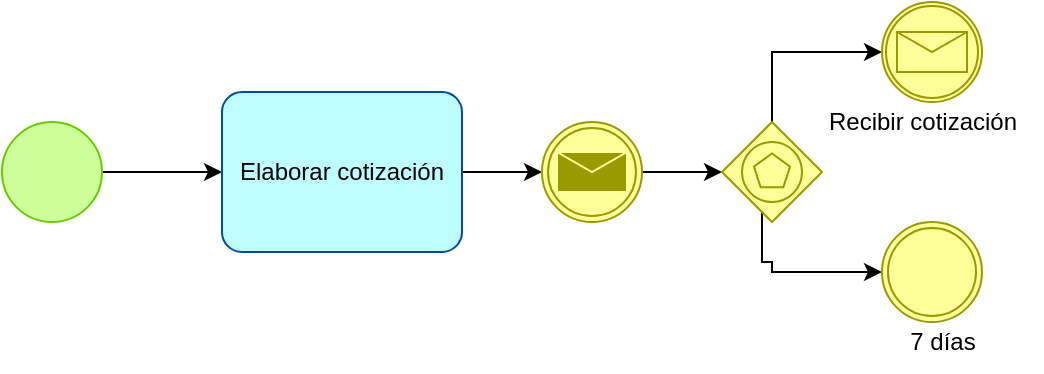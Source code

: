 <mxfile version="20.8.16" type="device"><diagram name="Page-1" id="sKmfst0jwgU7ACIKxavW"><mxGraphModel dx="1122" dy="688" grid="1" gridSize="10" guides="1" tooltips="1" connect="1" arrows="1" fold="1" page="1" pageScale="1" pageWidth="850" pageHeight="1100" math="0" shadow="0"><root><mxCell id="0"/><mxCell id="1" parent="0"/><mxCell id="YgLQtzVL5zIEviv3QV4a-3" style="edgeStyle=orthogonalEdgeStyle;rounded=0;orthogonalLoop=1;jettySize=auto;html=1;entryX=0;entryY=0.5;entryDx=0;entryDy=0;entryPerimeter=0;" edge="1" parent="1" source="YgLQtzVL5zIEviv3QV4a-1" target="YgLQtzVL5zIEviv3QV4a-2"><mxGeometry relative="1" as="geometry"/></mxCell><mxCell id="YgLQtzVL5zIEviv3QV4a-1" value="" style="points=[[0.145,0.145,0],[0.5,0,0],[0.855,0.145,0],[1,0.5,0],[0.855,0.855,0],[0.5,1,0],[0.145,0.855,0],[0,0.5,0]];shape=mxgraph.bpmn.event;html=1;verticalLabelPosition=bottom;labelBackgroundColor=#ffffff;verticalAlign=top;align=center;perimeter=ellipsePerimeter;outlineConnect=0;aspect=fixed;outline=standard;symbol=general;strokeColor=#66CC00;fillColor=#CCFF99;" vertex="1" parent="1"><mxGeometry x="40" y="180" width="50" height="50" as="geometry"/></mxCell><mxCell id="YgLQtzVL5zIEviv3QV4a-5" style="edgeStyle=orthogonalEdgeStyle;rounded=0;orthogonalLoop=1;jettySize=auto;html=1;entryX=0;entryY=0.5;entryDx=0;entryDy=0;entryPerimeter=0;" edge="1" parent="1" source="YgLQtzVL5zIEviv3QV4a-2"><mxGeometry relative="1" as="geometry"><mxPoint x="310" y="205" as="targetPoint"/></mxGeometry></mxCell><mxCell id="YgLQtzVL5zIEviv3QV4a-2" value="Elaborar cotización" style="points=[[0.25,0,0],[0.5,0,0],[0.75,0,0],[1,0.25,0],[1,0.5,0],[1,0.75,0],[0.75,1,0],[0.5,1,0],[0.25,1,0],[0,0.75,0],[0,0.5,0],[0,0.25,0]];shape=mxgraph.bpmn.task;whiteSpace=wrap;rectStyle=rounded;size=10;html=1;taskMarker=abstract;strokeColor=#004C99;fillColor=#BDFDFF;" vertex="1" parent="1"><mxGeometry x="150" y="165" width="120" height="80" as="geometry"/></mxCell><mxCell id="YgLQtzVL5zIEviv3QV4a-23" style="edgeStyle=orthogonalEdgeStyle;rounded=0;orthogonalLoop=1;jettySize=auto;html=1;entryX=0;entryY=0.5;entryDx=0;entryDy=0;entryPerimeter=0;" edge="1" parent="1" source="YgLQtzVL5zIEviv3QV4a-20" target="YgLQtzVL5zIEviv3QV4a-21"><mxGeometry relative="1" as="geometry"/></mxCell><mxCell id="YgLQtzVL5zIEviv3QV4a-20" value="" style="points=[[0.145,0.145,0],[0.5,0,0],[0.855,0.145,0],[1,0.5,0],[0.855,0.855,0],[0.5,1,0],[0.145,0.855,0],[0,0.5,0]];shape=mxgraph.bpmn.event;html=1;verticalLabelPosition=bottom;labelBackgroundColor=#ffffff;verticalAlign=top;align=center;perimeter=ellipsePerimeter;outlineConnect=0;aspect=fixed;outline=throwing;symbol=message;strokeColor=#999900;fillColor=#FFFF99;" vertex="1" parent="1"><mxGeometry x="310" y="180" width="50" height="50" as="geometry"/></mxCell><mxCell id="YgLQtzVL5zIEviv3QV4a-27" style="edgeStyle=orthogonalEdgeStyle;rounded=0;orthogonalLoop=1;jettySize=auto;html=1;entryX=0;entryY=0.5;entryDx=0;entryDy=0;entryPerimeter=0;exitX=0.5;exitY=0;exitDx=0;exitDy=0;exitPerimeter=0;" edge="1" parent="1" source="YgLQtzVL5zIEviv3QV4a-21" target="YgLQtzVL5zIEviv3QV4a-24"><mxGeometry relative="1" as="geometry"/></mxCell><mxCell id="YgLQtzVL5zIEviv3QV4a-28" style="edgeStyle=orthogonalEdgeStyle;rounded=0;orthogonalLoop=1;jettySize=auto;html=1;entryX=0;entryY=0.5;entryDx=0;entryDy=0;entryPerimeter=0;" edge="1" parent="1" source="YgLQtzVL5zIEviv3QV4a-21" target="YgLQtzVL5zIEviv3QV4a-25"><mxGeometry relative="1" as="geometry"><Array as="points"><mxPoint x="420" y="250"/><mxPoint x="425" y="250"/><mxPoint x="425" y="255"/></Array></mxGeometry></mxCell><mxCell id="YgLQtzVL5zIEviv3QV4a-21" value="" style="points=[[0.25,0.25,0],[0.5,0,0],[0.75,0.25,0],[1,0.5,0],[0.75,0.75,0],[0.5,1,0],[0.25,0.75,0],[0,0.5,0]];shape=mxgraph.bpmn.gateway2;html=1;verticalLabelPosition=bottom;labelBackgroundColor=#ffffff;verticalAlign=top;align=center;perimeter=rhombusPerimeter;outlineConnect=0;outline=eventInt;symbol=multiple;strokeColor=#999900;fillColor=#FFFF99;" vertex="1" parent="1"><mxGeometry x="400" y="180" width="50" height="50" as="geometry"/></mxCell><mxCell id="YgLQtzVL5zIEviv3QV4a-24" value="" style="points=[[0.145,0.145,0],[0.5,0,0],[0.855,0.145,0],[1,0.5,0],[0.855,0.855,0],[0.5,1,0],[0.145,0.855,0],[0,0.5,0]];shape=mxgraph.bpmn.event;html=1;verticalLabelPosition=bottom;labelBackgroundColor=#ffffff;verticalAlign=top;align=center;perimeter=ellipsePerimeter;outlineConnect=0;aspect=fixed;outline=catching;symbol=message;strokeColor=#999900;fillColor=#FFFF99;" vertex="1" parent="1"><mxGeometry x="480" y="120" width="50" height="50" as="geometry"/></mxCell><mxCell id="YgLQtzVL5zIEviv3QV4a-25" value="" style="points=[[0.145,0.145,0],[0.5,0,0],[0.855,0.145,0],[1,0.5,0],[0.855,0.855,0],[0.5,1,0],[0.145,0.855,0],[0,0.5,0]];shape=mxgraph.bpmn.event;html=1;verticalLabelPosition=bottom;labelBackgroundColor=#ffffff;verticalAlign=top;align=center;perimeter=ellipsePerimeter;outlineConnect=0;aspect=fixed;outline=throwing;symbol=general;strokeColor=#999900;fillColor=#FFFF99;" vertex="1" parent="1"><mxGeometry x="480" y="230" width="50" height="50" as="geometry"/></mxCell><mxCell id="YgLQtzVL5zIEviv3QV4a-29" value="Recibir cotización" style="text;html=1;align=center;verticalAlign=middle;resizable=0;points=[];autosize=1;strokeColor=none;fillColor=none;" vertex="1" parent="1"><mxGeometry x="440" y="165" width="120" height="30" as="geometry"/></mxCell><mxCell id="YgLQtzVL5zIEviv3QV4a-30" value="7 días" style="text;html=1;align=center;verticalAlign=middle;resizable=0;points=[];autosize=1;strokeColor=none;fillColor=none;" vertex="1" parent="1"><mxGeometry x="480" y="275" width="60" height="30" as="geometry"/></mxCell></root></mxGraphModel></diagram></mxfile>